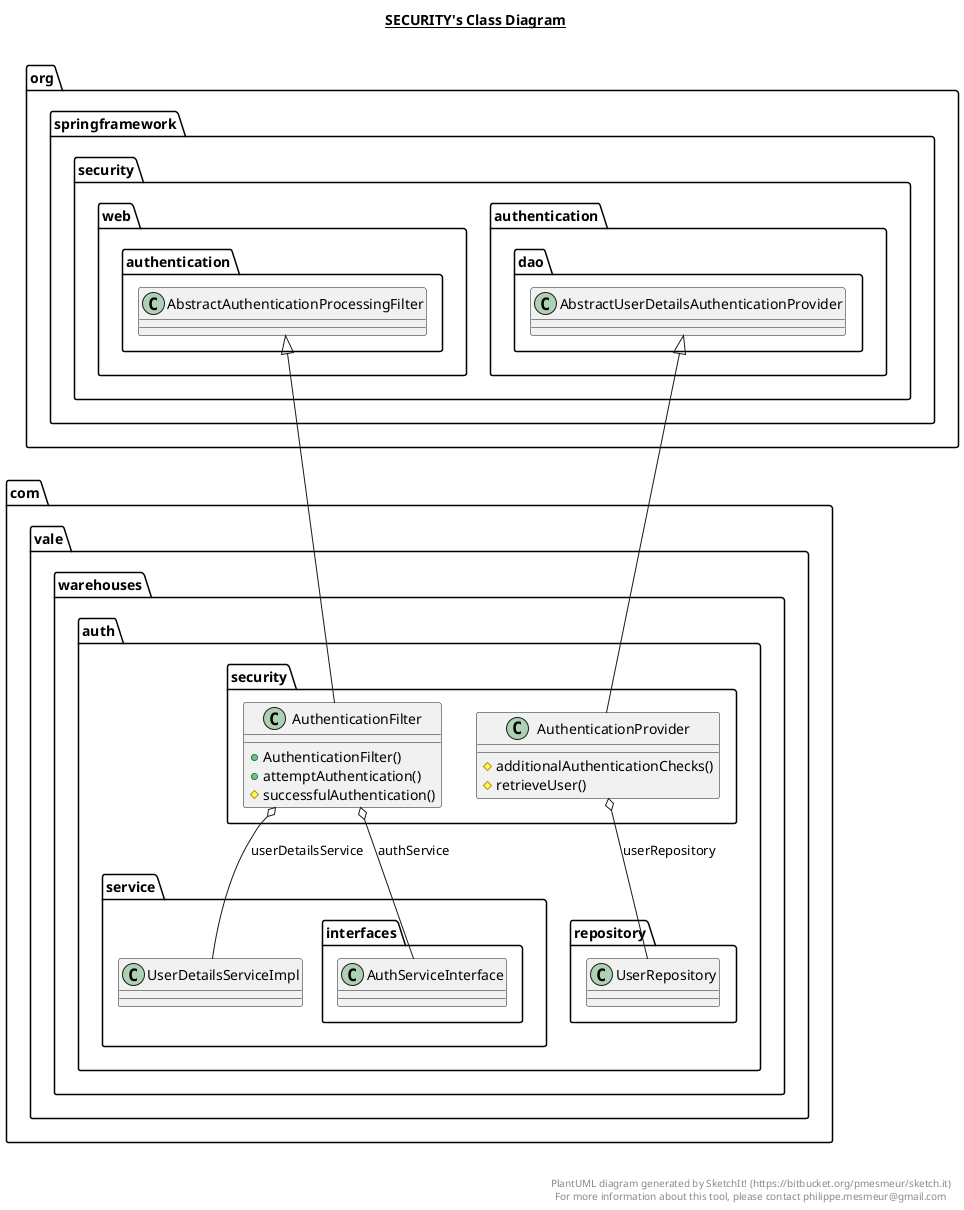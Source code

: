 @startuml

title __SECURITY's Class Diagram__\n

  namespace com.vale.warehouses {
    namespace auth {
      namespace security {
        class com.vale.warehouses.auth.security.AuthenticationFilter {
            + AuthenticationFilter()
            + attemptAuthentication()
            # successfulAuthentication()
        }
      }
    }
  }
  

  namespace com.vale.warehouses {
    namespace auth {
      namespace security {
        class com.vale.warehouses.auth.security.AuthenticationProvider {
            # additionalAuthenticationChecks()
            # retrieveUser()
        }
      }
    }
  }
  

  com.vale.warehouses.auth.security.AuthenticationFilter -up-|> org.springframework.security.web.authentication.AbstractAuthenticationProcessingFilter
  com.vale.warehouses.auth.security.AuthenticationFilter o-- com.vale.warehouses.auth.service.interfaces.AuthServiceInterface : authService
  com.vale.warehouses.auth.security.AuthenticationFilter o-- com.vale.warehouses.auth.service.UserDetailsServiceImpl : userDetailsService
  com.vale.warehouses.auth.security.AuthenticationProvider -up-|> org.springframework.security.authentication.dao.AbstractUserDetailsAuthenticationProvider
  com.vale.warehouses.auth.security.AuthenticationProvider o-- com.vale.warehouses.auth.repository.UserRepository : userRepository


right footer


PlantUML diagram generated by SketchIt! (https://bitbucket.org/pmesmeur/sketch.it)
For more information about this tool, please contact philippe.mesmeur@gmail.com
endfooter

@enduml
